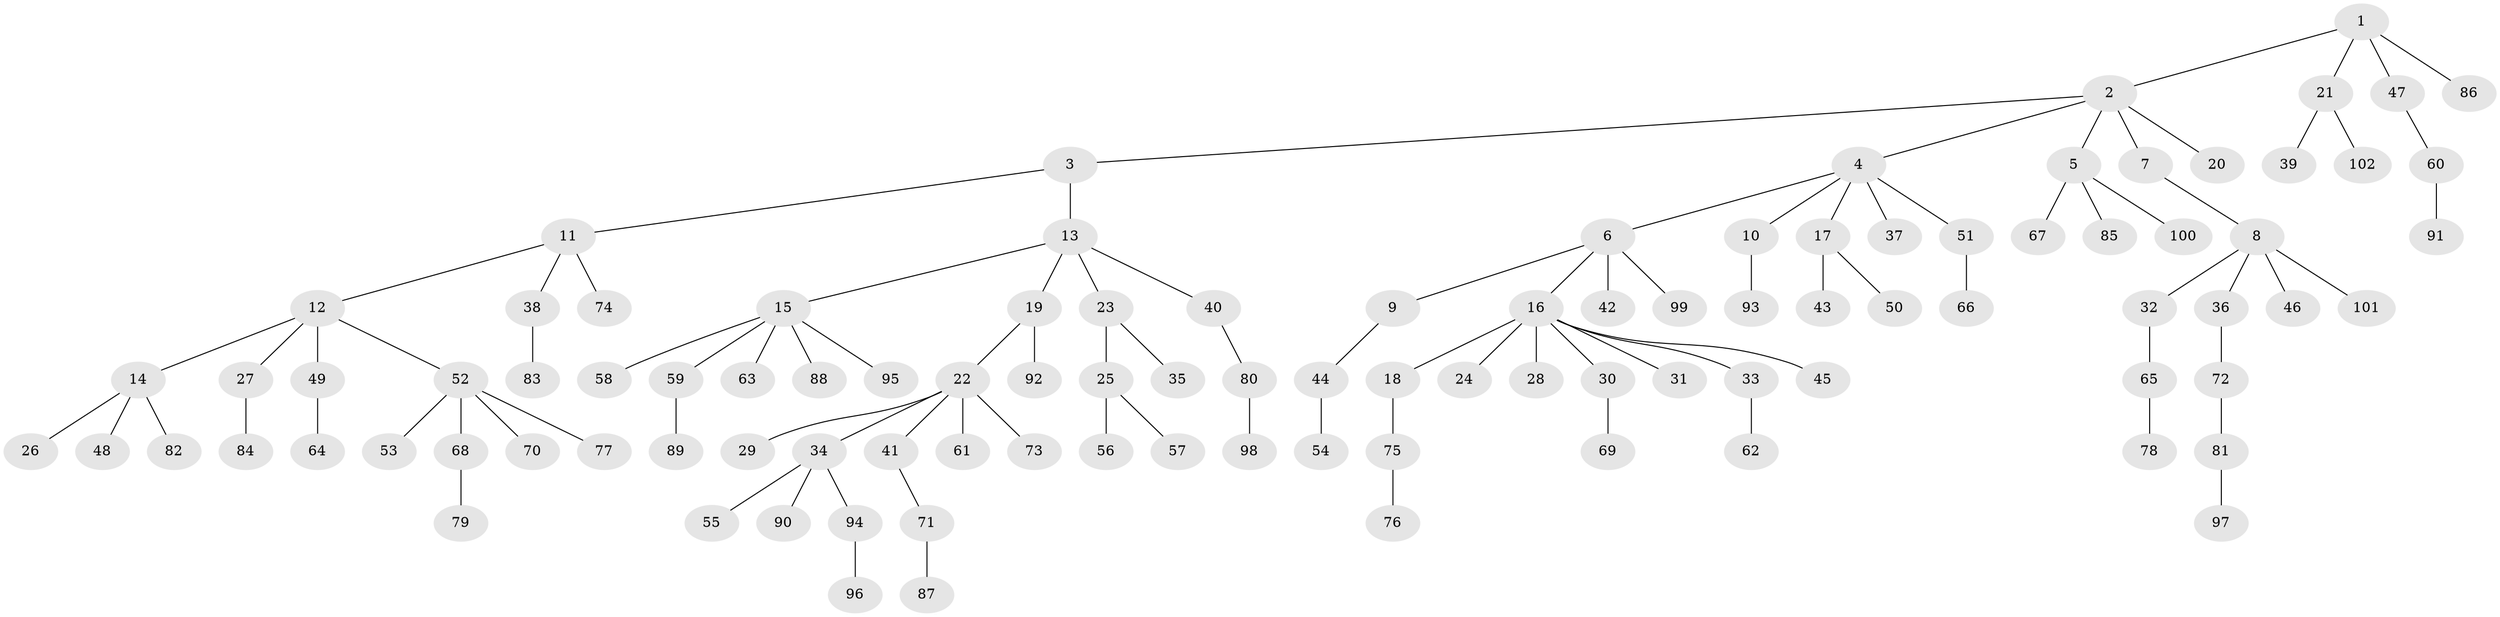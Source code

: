 // Generated by graph-tools (version 1.1) at 2025/15/03/09/25 04:15:25]
// undirected, 102 vertices, 101 edges
graph export_dot {
graph [start="1"]
  node [color=gray90,style=filled];
  1;
  2;
  3;
  4;
  5;
  6;
  7;
  8;
  9;
  10;
  11;
  12;
  13;
  14;
  15;
  16;
  17;
  18;
  19;
  20;
  21;
  22;
  23;
  24;
  25;
  26;
  27;
  28;
  29;
  30;
  31;
  32;
  33;
  34;
  35;
  36;
  37;
  38;
  39;
  40;
  41;
  42;
  43;
  44;
  45;
  46;
  47;
  48;
  49;
  50;
  51;
  52;
  53;
  54;
  55;
  56;
  57;
  58;
  59;
  60;
  61;
  62;
  63;
  64;
  65;
  66;
  67;
  68;
  69;
  70;
  71;
  72;
  73;
  74;
  75;
  76;
  77;
  78;
  79;
  80;
  81;
  82;
  83;
  84;
  85;
  86;
  87;
  88;
  89;
  90;
  91;
  92;
  93;
  94;
  95;
  96;
  97;
  98;
  99;
  100;
  101;
  102;
  1 -- 2;
  1 -- 21;
  1 -- 47;
  1 -- 86;
  2 -- 3;
  2 -- 4;
  2 -- 5;
  2 -- 7;
  2 -- 20;
  3 -- 11;
  3 -- 13;
  4 -- 6;
  4 -- 10;
  4 -- 17;
  4 -- 37;
  4 -- 51;
  5 -- 67;
  5 -- 85;
  5 -- 100;
  6 -- 9;
  6 -- 16;
  6 -- 42;
  6 -- 99;
  7 -- 8;
  8 -- 32;
  8 -- 36;
  8 -- 46;
  8 -- 101;
  9 -- 44;
  10 -- 93;
  11 -- 12;
  11 -- 38;
  11 -- 74;
  12 -- 14;
  12 -- 27;
  12 -- 49;
  12 -- 52;
  13 -- 15;
  13 -- 19;
  13 -- 23;
  13 -- 40;
  14 -- 26;
  14 -- 48;
  14 -- 82;
  15 -- 58;
  15 -- 59;
  15 -- 63;
  15 -- 88;
  15 -- 95;
  16 -- 18;
  16 -- 24;
  16 -- 28;
  16 -- 30;
  16 -- 31;
  16 -- 33;
  16 -- 45;
  17 -- 43;
  17 -- 50;
  18 -- 75;
  19 -- 22;
  19 -- 92;
  21 -- 39;
  21 -- 102;
  22 -- 29;
  22 -- 34;
  22 -- 41;
  22 -- 61;
  22 -- 73;
  23 -- 25;
  23 -- 35;
  25 -- 56;
  25 -- 57;
  27 -- 84;
  30 -- 69;
  32 -- 65;
  33 -- 62;
  34 -- 55;
  34 -- 90;
  34 -- 94;
  36 -- 72;
  38 -- 83;
  40 -- 80;
  41 -- 71;
  44 -- 54;
  47 -- 60;
  49 -- 64;
  51 -- 66;
  52 -- 53;
  52 -- 68;
  52 -- 70;
  52 -- 77;
  59 -- 89;
  60 -- 91;
  65 -- 78;
  68 -- 79;
  71 -- 87;
  72 -- 81;
  75 -- 76;
  80 -- 98;
  81 -- 97;
  94 -- 96;
}

